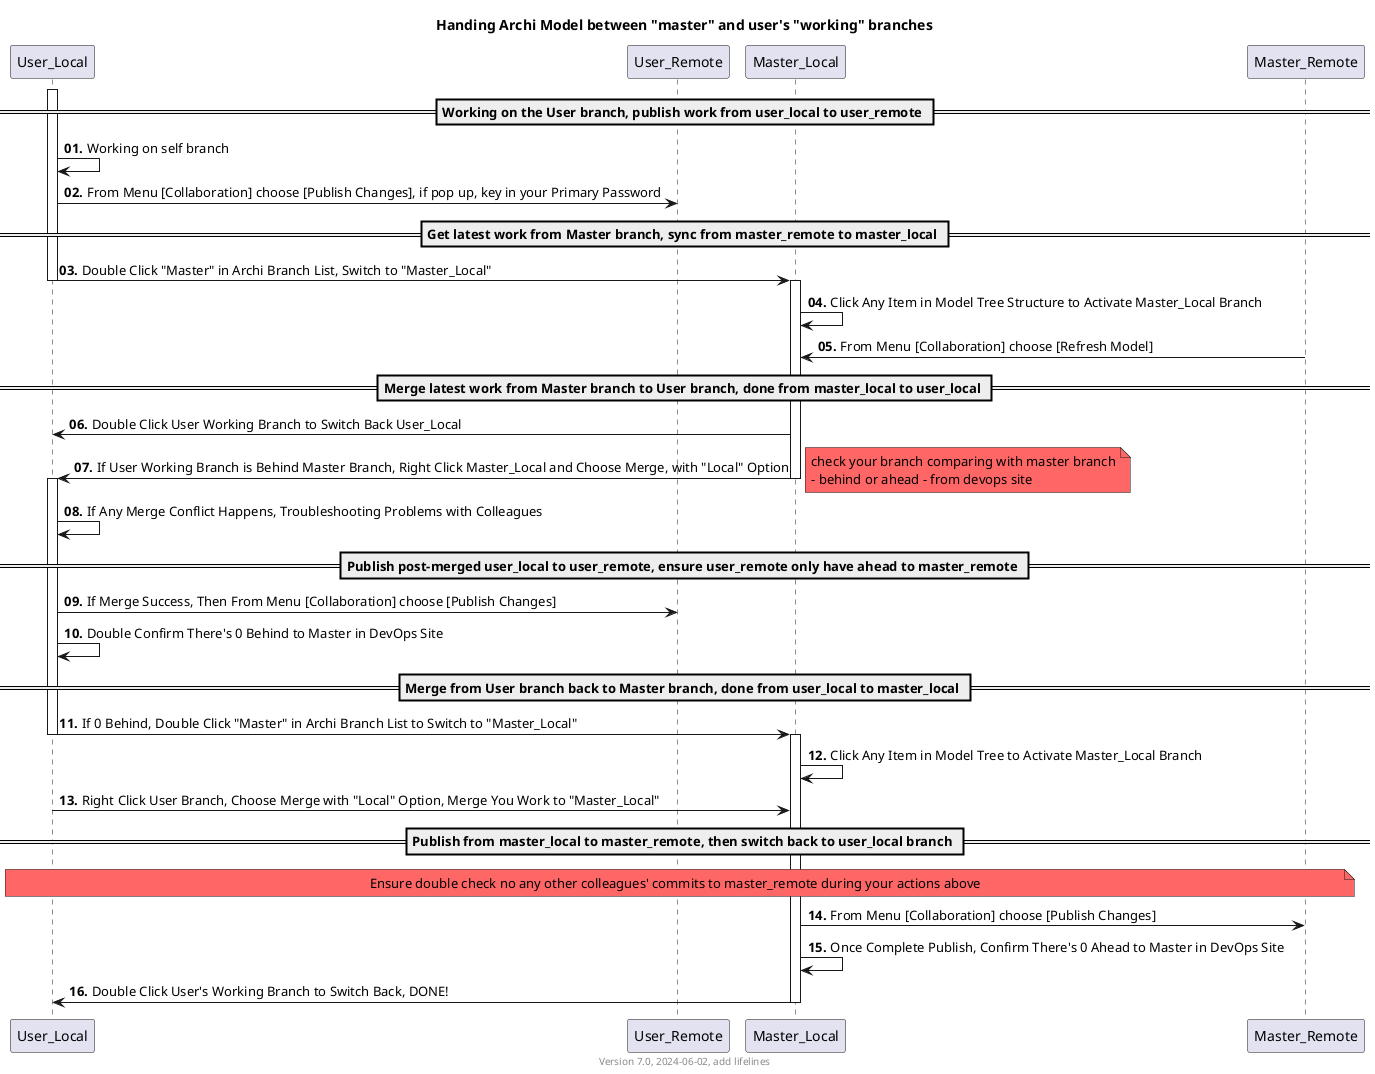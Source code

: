 @startuml

title Handing Archi Model between "master" and user's "working" branches

footer Version 7.0, 2024-06-02, add lifelines

autonumber "<b>00."

== Working on the User branch, publish work from user_local to user_remote ==
activate User_Local
User_Local -> User_Local: Working on self branch
User_Local -> User_Remote: From Menu [Collaboration] choose [Publish Changes], if pop up, key in your Primary Password

== Get latest work from Master branch, sync from master_remote to master_local ==
User_Local -> Master_Local: Double Click "Master" in Archi Branch List, Switch to "Master_Local"
deactivate User_Local
activate Master_Local
Master_Local -> Master_Local: Click Any Item in Model Tree Structure to Activate Master_Local Branch
Master_Remote -> Master_Local: From Menu [Collaboration] choose [Refresh Model]

== Merge latest work from Master branch to User branch, done from master_local to user_local ==
Master_Local -> User_Local: Double Click User Working Branch to Switch Back User_Local
Master_Local -> User_Local: If User Working Branch is Behind Master Branch, Right Click Master_Local and Choose Merge, with "Local" Option
note right  #FF6666
    check your branch comparing with master branch
    - behind or ahead - from devops site
end note
deactivate Master_Local
activate User_Local
User_Local -> User_Local: If Any Merge Conflict Happens, Troubleshooting Problems with Colleagues

== Publish post-merged user_local to user_remote, ensure user_remote only have ahead to master_remote ==
User_Local -> User_Remote: If Merge Success, Then From Menu [Collaboration] choose [Publish Changes]
User_Local -> User_Local: Double Confirm There's 0 Behind to Master in DevOps Site

== Merge from User branch back to Master branch, done from user_local to master_local ==
User_Local -> Master_Local: If 0 Behind, Double Click "Master" in Archi Branch List to Switch to "Master_Local"
deactivate User_Local
activate Master_Local
Master_Local -> Master_Local: Click Any Item in Model Tree to Activate Master_Local Branch
User_Local -> Master_Local: Right Click User Branch, Choose Merge with "Local" Option, Merge You Work to "Master_Local"

== Publish from master_local to master_remote, then switch back to user_local branch ==
note across #FF6666
    Ensure double check no any other colleagues' commits to master_remote during your actions above
end note
Master_Local -> Master_Remote: From Menu [Collaboration] choose [Publish Changes]
Master_Local -> Master_Local: Once Complete Publish, Confirm There's 0 Ahead to Master in DevOps Site
Master_Local -> User_Local: Double Click User's Working Branch to Switch Back, DONE!
deactivate Master_Local

@enduml
